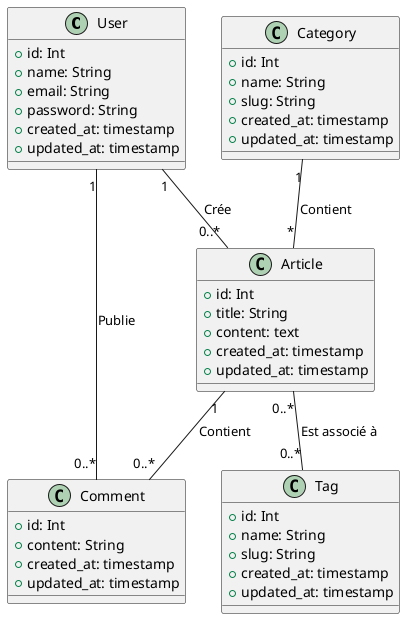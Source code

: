 @startuml
class User {
    +id: Int
    +name: String
    +email: String
    +password: String
    +created_at: timestamp
    +updated_at: timestamp
}
class Article {
    +id: Int
    +title: String
    +content: text
    +created_at: timestamp
    +updated_at: timestamp
}

class Category {
    +id: Int
    +name: String
    +slug: String
    +created_at: timestamp
    +updated_at: timestamp
}
class Tag {
    +id: Int
    +name: String
    +slug: String
    +created_at: timestamp
    +updated_at: timestamp
}
class Comment {
    +id: Int
    +content: String
    +created_at: timestamp
    +updated_at: timestamp
}

Category "1" -- "*" Article : Contient
Article "0..*" -- "0..*" Tag : Est associé à
Article "1" -- "0..*" Comment : Contient
User "1" -- "0..*" Comment : Publie
User "1" -- "0..*" Article : Crée
@enduml
